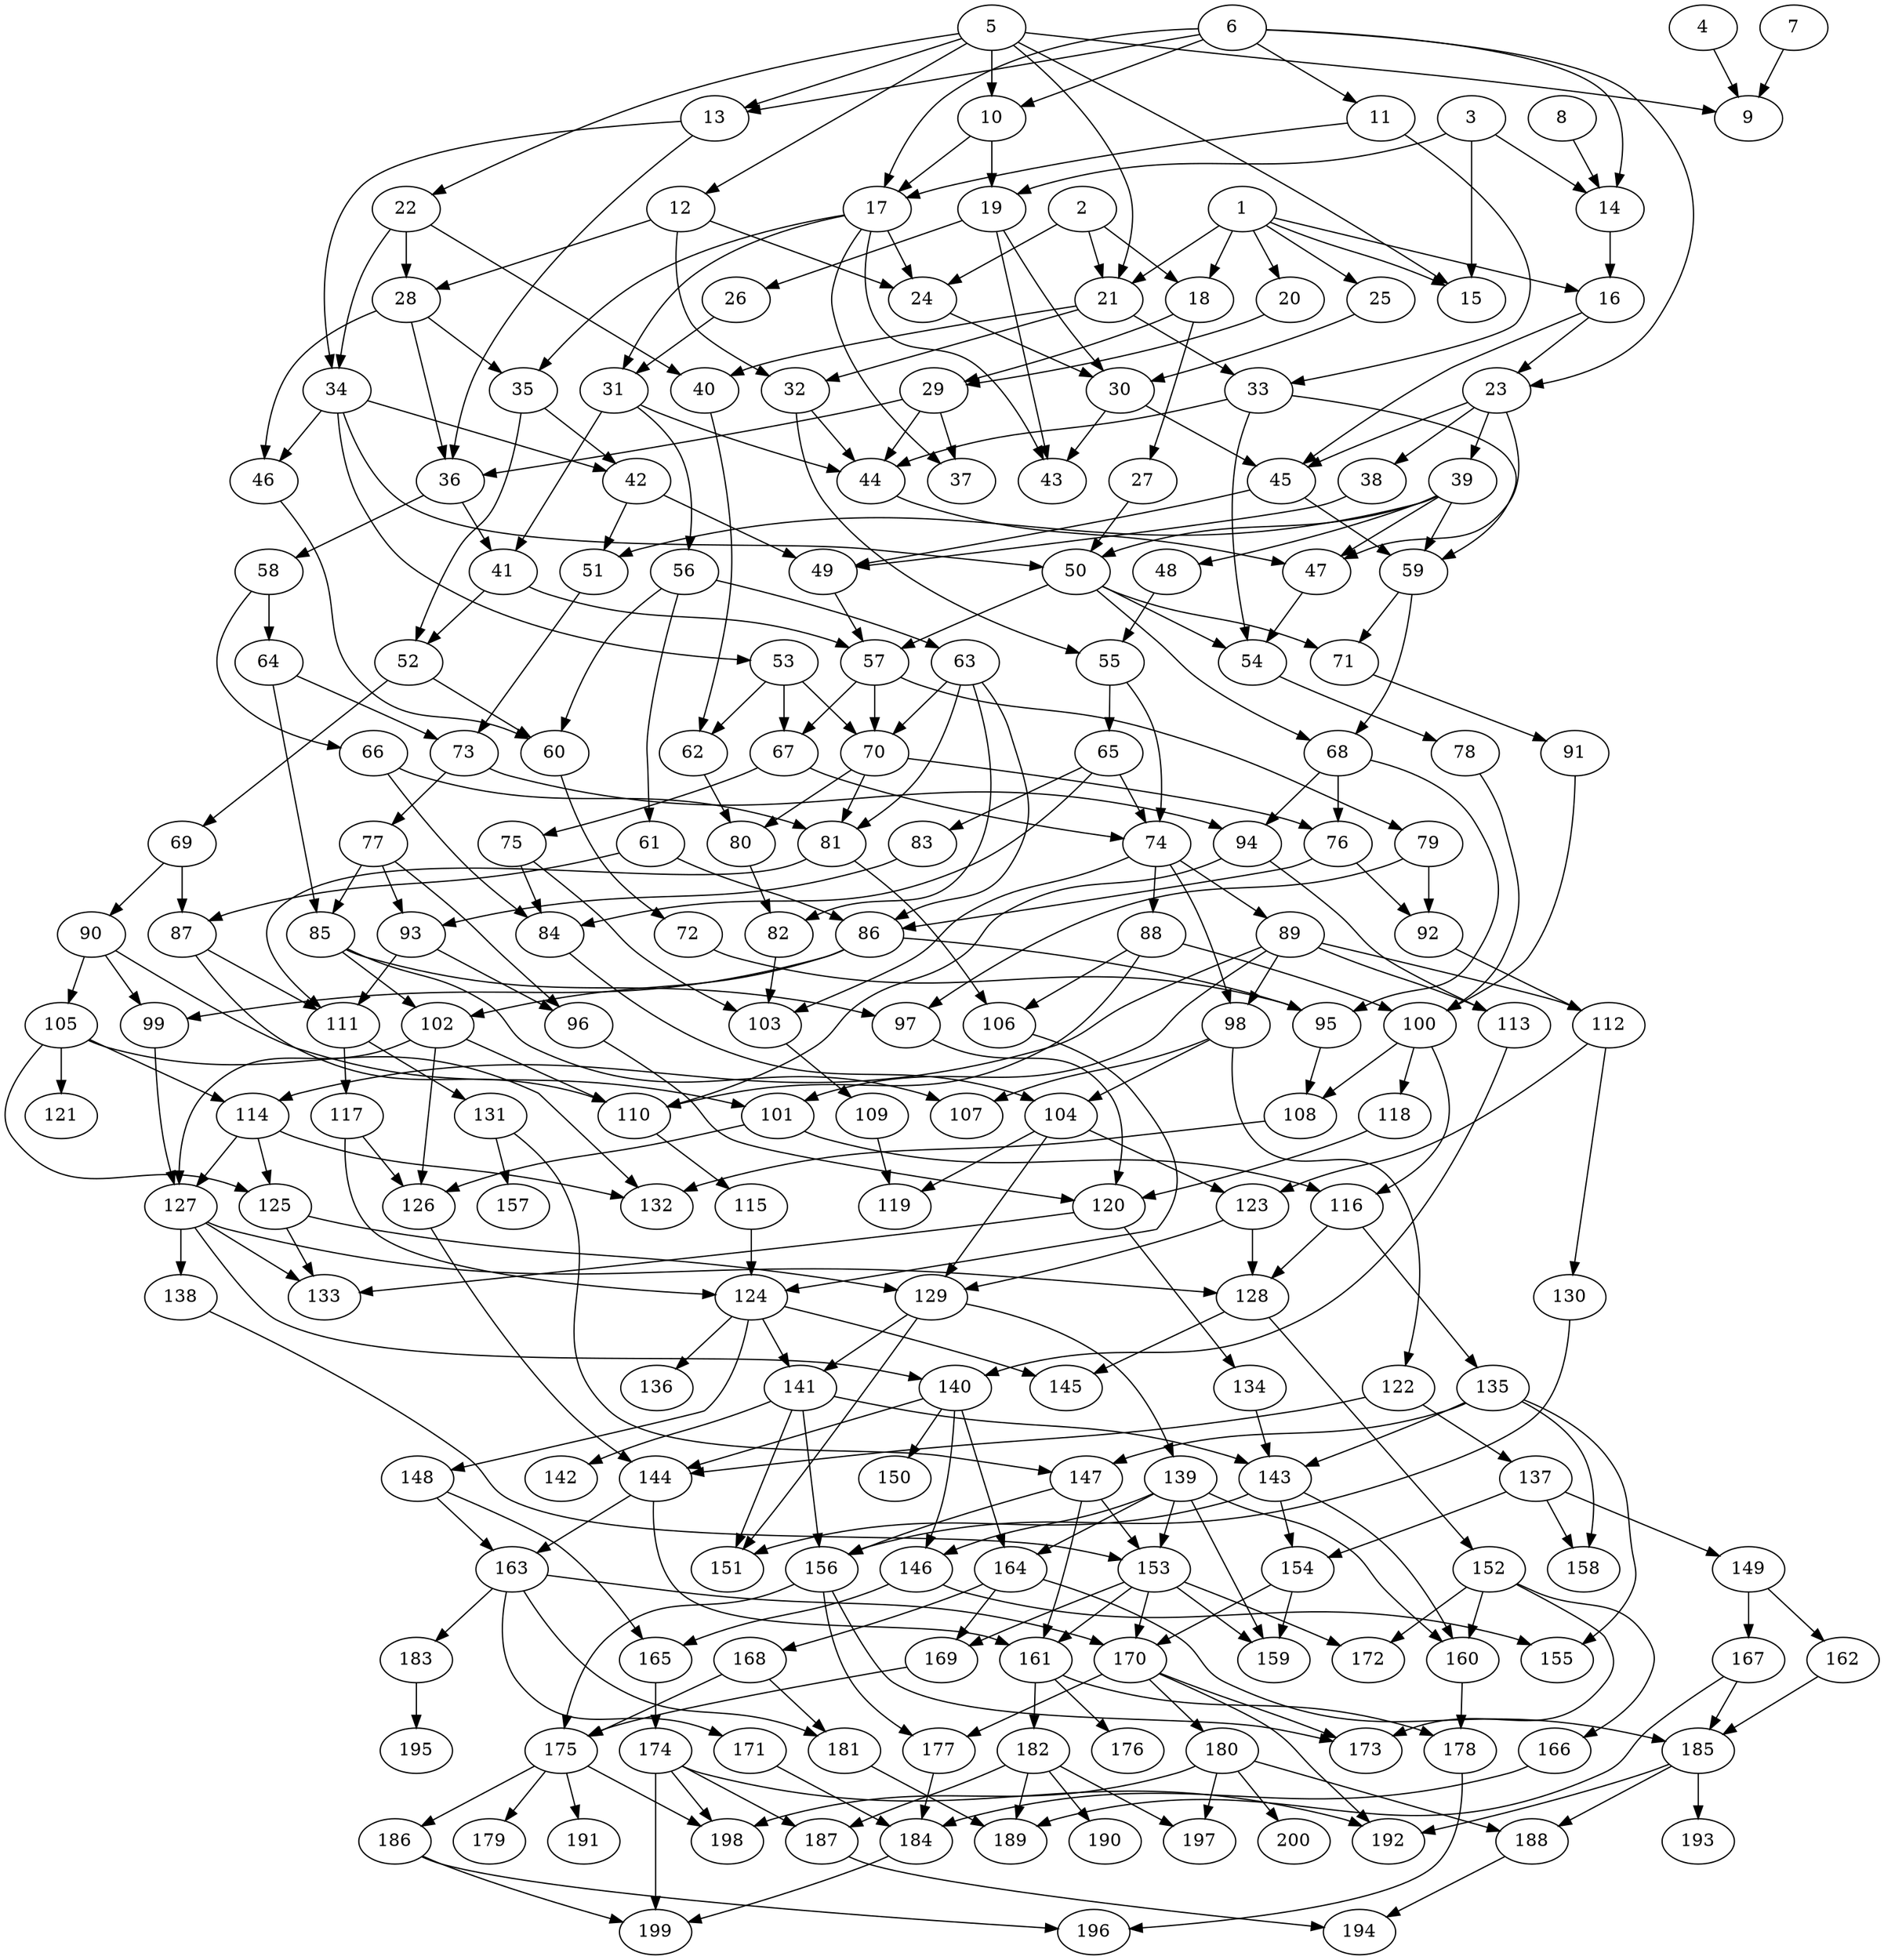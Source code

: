// DAG automatically generated by daggen at Wed Apr 12 12:21:06 2017
// ./daggen --dot -n 200 --jump=3 --fat=0.4 --regularity=0.8 --density=0.4 
digraph G {
  1 [size="231708616864", alpha="0.20"]
  1 -> 15 [size ="411041792"]
  1 -> 16 [size ="411041792"]
  1 -> 18 [size ="411041792"]
  1 -> 20 [size ="411041792"]
  1 -> 21 [size ="411041792"]
  1 -> 25 [size ="411041792"]
  2 [size="68719476736", alpha="0.07"]
  2 -> 18 [size ="134217728"]
  2 -> 21 [size ="134217728"]
  2 -> 24 [size ="134217728"]
  3 [size="8537896011", alpha="0.09"]
  3 -> 14 [size ="134217728"]
  3 -> 15 [size ="134217728"]
  3 -> 19 [size ="134217728"]
  4 [size="68719476736", alpha="0.16"]
  4 -> 9 [size ="134217728"]
  5 [size="26596246278", alpha="0.01"]
  5 -> 9 [size ="33554432"]
  5 -> 10 [size ="33554432"]
  5 -> 12 [size ="33554432"]
  5 -> 13 [size ="33554432"]
  5 -> 15 [size ="33554432"]
  5 -> 21 [size ="33554432"]
  5 -> 22 [size ="33554432"]
  6 [size="8589934592", alpha="0.01"]
  6 -> 10 [size ="33554432"]
  6 -> 11 [size ="33554432"]
  6 -> 13 [size ="33554432"]
  6 -> 14 [size ="33554432"]
  6 -> 17 [size ="33554432"]
  6 -> 23 [size ="33554432"]
  7 [size="28991029248", alpha="0.07"]
  7 -> 9 [size ="75497472"]
  8 [size="674391685344", alpha="0.06"]
  8 -> 14 [size ="536870912"]
  9 [size="617490016066", alpha="0.04"]
  10 [size="635607391068", alpha="0.19"]
  10 -> 17 [size ="536870912"]
  10 -> 19 [size ="536870912"]
  11 [size="12792844453", alpha="0.18"]
  11 -> 17 [size ="411041792"]
  11 -> 33 [size ="411041792"]
  12 [size="5552918663", alpha="0.09"]
  12 -> 24 [size ="209715200"]
  12 -> 28 [size ="209715200"]
  12 -> 32 [size ="209715200"]
  13 [size="782757789696", alpha="0.18"]
  13 -> 34 [size ="679477248"]
  13 -> 36 [size ="679477248"]
  14 [size="607635032108", alpha="0.16"]
  14 -> 16 [size ="536870912"]
  15 [size="3440156550", alpha="0.19"]
  16 [size="20109833018", alpha="0.00"]
  16 -> 23 [size ="33554432"]
  16 -> 45 [size ="33554432"]
  17 [size="520228846332", alpha="0.09"]
  17 -> 24 [size ="536870912"]
  17 -> 31 [size ="536870912"]
  17 -> 35 [size ="536870912"]
  17 -> 37 [size ="536870912"]
  17 -> 43 [size ="536870912"]
  18 [size="3938078380", alpha="0.17"]
  18 -> 27 [size ="75497472"]
  18 -> 29 [size ="75497472"]
  19 [size="97635203063", alpha="0.12"]
  19 -> 26 [size ="75497472"]
  19 -> 30 [size ="75497472"]
  19 -> 43 [size ="75497472"]
  20 [size="60400466649", alpha="0.00"]
  20 -> 29 [size ="75497472"]
  21 [size="382456825118", alpha="0.05"]
  21 -> 32 [size ="411041792"]
  21 -> 33 [size ="411041792"]
  21 -> 40 [size ="411041792"]
  22 [size="4080005453", alpha="0.08"]
  22 -> 28 [size ="75497472"]
  22 -> 34 [size ="75497472"]
  22 -> 40 [size ="75497472"]
  23 [size="28991029248", alpha="0.03"]
  23 -> 38 [size ="75497472"]
  23 -> 39 [size ="75497472"]
  23 -> 45 [size ="75497472"]
  23 -> 47 [size ="75497472"]
  24 [size="368293445632", alpha="0.05"]
  24 -> 30 [size ="411041792"]
  25 [size="52129492922", alpha="0.06"]
  25 -> 30 [size ="75497472"]
  26 [size="26831733232", alpha="0.08"]
  26 -> 31 [size ="75497472"]
  27 [size="1073741824000", alpha="0.03"]
  27 -> 50 [size ="838860800"]
  28 [size="134217728000", alpha="0.20"]
  28 -> 35 [size ="209715200"]
  28 -> 36 [size ="209715200"]
  28 -> 46 [size ="209715200"]
  29 [size="3830535216", alpha="0.12"]
  29 -> 36 [size ="301989888"]
  29 -> 37 [size ="301989888"]
  29 -> 44 [size ="301989888"]
  30 [size="1073741824000", alpha="0.01"]
  30 -> 43 [size ="838860800"]
  30 -> 45 [size ="838860800"]
  31 [size="231928233984", alpha="0.02"]
  31 -> 41 [size ="301989888"]
  31 -> 44 [size ="301989888"]
  31 -> 56 [size ="301989888"]
  32 [size="1073741824000", alpha="0.02"]
  32 -> 44 [size ="838860800"]
  32 -> 55 [size ="838860800"]
  33 [size="256486819151", alpha="0.19"]
  33 -> 44 [size ="679477248"]
  33 -> 54 [size ="679477248"]
  33 -> 59 [size ="679477248"]
  34 [size="68719476736", alpha="0.05"]
  34 -> 42 [size ="134217728"]
  34 -> 46 [size ="134217728"]
  34 -> 50 [size ="134217728"]
  34 -> 53 [size ="134217728"]
  35 [size="186280407530", alpha="0.19"]
  35 -> 42 [size ="301989888"]
  35 -> 52 [size ="301989888"]
  36 [size="68719476736", alpha="0.15"]
  36 -> 41 [size ="134217728"]
  36 -> 58 [size ="134217728"]
  37 [size="368293445632", alpha="0.11"]
  38 [size="231928233984", alpha="0.00"]
  38 -> 49 [size ="301989888"]
  39 [size="782757789696", alpha="0.16"]
  39 -> 47 [size ="679477248"]
  39 -> 48 [size ="679477248"]
  39 -> 50 [size ="679477248"]
  39 -> 51 [size ="679477248"]
  39 -> 59 [size ="679477248"]
  40 [size="28991029248", alpha="0.20"]
  40 -> 62 [size ="75497472"]
  41 [size="11020622127", alpha="0.18"]
  41 -> 52 [size ="411041792"]
  41 -> 57 [size ="411041792"]
  42 [size="1073741824000", alpha="0.10"]
  42 -> 49 [size ="838860800"]
  42 -> 51 [size ="838860800"]
  43 [size="15321618191", alpha="0.17"]
  44 [size="8589934592", alpha="0.15"]
  44 -> 47 [size ="33554432"]
  45 [size="478456892720", alpha="0.20"]
  45 -> 49 [size ="301989888"]
  45 -> 59 [size ="301989888"]
  46 [size="316538815528", alpha="0.04"]
  46 -> 60 [size ="209715200"]
  47 [size="287477225925", alpha="0.20"]
  47 -> 54 [size ="679477248"]
  48 [size="30377076678", alpha="0.07"]
  48 -> 55 [size ="536870912"]
  49 [size="4633831098", alpha="0.03"]
  49 -> 57 [size ="75497472"]
  50 [size="3750181706", alpha="0.17"]
  50 -> 54 [size ="134217728"]
  50 -> 57 [size ="134217728"]
  50 -> 68 [size ="134217728"]
  50 -> 71 [size ="134217728"]
  51 [size="7354030616", alpha="0.20"]
  51 -> 73 [size ="679477248"]
  52 [size="134217728000", alpha="0.18"]
  52 -> 60 [size ="209715200"]
  52 -> 69 [size ="209715200"]
  53 [size="1734575242", alpha="0.13"]
  53 -> 62 [size ="134217728"]
  53 -> 67 [size ="134217728"]
  53 -> 70 [size ="134217728"]
  54 [size="43053282586", alpha="0.16"]
  54 -> 78 [size ="33554432"]
  55 [size="8589934592", alpha="0.15"]
  55 -> 65 [size ="33554432"]
  55 -> 74 [size ="33554432"]
  56 [size="28650553586", alpha="0.18"]
  56 -> 60 [size ="536870912"]
  56 -> 61 [size ="536870912"]
  56 -> 63 [size ="536870912"]
  57 [size="549755813888", alpha="0.00"]
  57 -> 67 [size ="536870912"]
  57 -> 70 [size ="536870912"]
  57 -> 79 [size ="536870912"]
  58 [size="368293445632", alpha="0.11"]
  58 -> 64 [size ="411041792"]
  58 -> 66 [size ="411041792"]
  59 [size="20712800252", alpha="0.02"]
  59 -> 68 [size ="536870912"]
  59 -> 71 [size ="536870912"]
  60 [size="15279198272", alpha="0.03"]
  60 -> 72 [size ="679477248"]
  61 [size="305532929327", alpha="0.08"]
  61 -> 86 [size ="209715200"]
  61 -> 87 [size ="209715200"]
  62 [size="782757789696", alpha="0.17"]
  62 -> 80 [size ="679477248"]
  63 [size="231928233984", alpha="0.03"]
  63 -> 70 [size ="301989888"]
  63 -> 81 [size ="301989888"]
  63 -> 82 [size ="301989888"]
  63 -> 86 [size ="301989888"]
  64 [size="29785203747", alpha="0.12"]
  64 -> 73 [size ="679477248"]
  64 -> 85 [size ="679477248"]
  65 [size="10040016619", alpha="0.12"]
  65 -> 74 [size ="838860800"]
  65 -> 83 [size ="838860800"]
  65 -> 84 [size ="838860800"]
  66 [size="549755813888", alpha="0.09"]
  66 -> 81 [size ="536870912"]
  66 -> 84 [size ="536870912"]
  67 [size="1073741824000", alpha="0.17"]
  67 -> 74 [size ="838860800"]
  67 -> 75 [size ="838860800"]
  68 [size="782757789696", alpha="0.04"]
  68 -> 76 [size ="679477248"]
  68 -> 94 [size ="679477248"]
  68 -> 95 [size ="679477248"]
  69 [size="231928233984", alpha="0.06"]
  69 -> 87 [size ="301989888"]
  69 -> 90 [size ="301989888"]
  70 [size="231928233984", alpha="0.19"]
  70 -> 76 [size ="301989888"]
  70 -> 80 [size ="301989888"]
  70 -> 81 [size ="301989888"]
  71 [size="32455073538", alpha="0.13"]
  71 -> 91 [size ="679477248"]
  72 [size="134217728000", alpha="0.06"]
  72 -> 95 [size ="209715200"]
  73 [size="4163905079", alpha="0.19"]
  73 -> 77 [size ="75497472"]
  73 -> 94 [size ="75497472"]
  74 [size="68719476736", alpha="0.06"]
  74 -> 88 [size ="134217728"]
  74 -> 89 [size ="134217728"]
  74 -> 98 [size ="134217728"]
  74 -> 103 [size ="134217728"]
  75 [size="615327248614", alpha="0.09"]
  75 -> 84 [size ="411041792"]
  75 -> 103 [size ="411041792"]
  76 [size="115549975965", alpha="0.18"]
  76 -> 86 [size ="301989888"]
  76 -> 92 [size ="301989888"]
  77 [size="1073741824000", alpha="0.08"]
  77 -> 85 [size ="838860800"]
  77 -> 93 [size ="838860800"]
  77 -> 96 [size ="838860800"]
  78 [size="8589934592", alpha="0.18"]
  78 -> 100 [size ="33554432"]
  79 [size="8589934592", alpha="0.08"]
  79 -> 92 [size ="33554432"]
  79 -> 97 [size ="33554432"]
  80 [size="368293445632", alpha="0.16"]
  80 -> 82 [size ="411041792"]
  81 [size="368293445632", alpha="0.19"]
  81 -> 106 [size ="411041792"]
  81 -> 111 [size ="411041792"]
  82 [size="231928233984", alpha="0.01"]
  82 -> 103 [size ="301989888"]
  83 [size="628226597707", alpha="0.09"]
  83 -> 93 [size ="838860800"]
  84 [size="231928233984", alpha="0.08"]
  84 -> 104 [size ="301989888"]
  85 [size="11594507355", alpha="0.11"]
  85 -> 97 [size ="301989888"]
  85 -> 102 [size ="301989888"]
  85 -> 107 [size ="301989888"]
  86 [size="11140588054", alpha="0.18"]
  86 -> 95 [size ="679477248"]
  86 -> 99 [size ="679477248"]
  86 -> 102 [size ="679477248"]
  87 [size="3623599150", alpha="0.03"]
  87 -> 110 [size ="411041792"]
  87 -> 111 [size ="411041792"]
  88 [size="1100937628317", alpha="0.09"]
  88 -> 100 [size ="679477248"]
  88 -> 106 [size ="679477248"]
  88 -> 110 [size ="679477248"]
  89 [size="332537040430", alpha="0.19"]
  89 -> 98 [size ="301989888"]
  89 -> 101 [size ="301989888"]
  89 -> 112 [size ="301989888"]
  89 -> 113 [size ="301989888"]
  89 -> 114 [size ="301989888"]
  90 [size="583653473780", alpha="0.14"]
  90 -> 99 [size ="536870912"]
  90 -> 101 [size ="536870912"]
  90 -> 105 [size ="536870912"]
  91 [size="33451419975", alpha="0.09"]
  91 -> 100 [size ="838860800"]
  92 [size="549755813888", alpha="0.05"]
  92 -> 112 [size ="536870912"]
  93 [size="34187513250", alpha="0.18"]
  93 -> 96 [size ="33554432"]
  93 -> 111 [size ="33554432"]
  94 [size="385689285531", alpha="0.08"]
  94 -> 110 [size ="679477248"]
  94 -> 113 [size ="679477248"]
  95 [size="38763848532", alpha="0.01"]
  95 -> 108 [size ="134217728"]
  96 [size="1194976280", alpha="0.10"]
  96 -> 120 [size ="33554432"]
  97 [size="4420792891", alpha="0.17"]
  97 -> 120 [size ="75497472"]
  98 [size="11396199042", alpha="0.09"]
  98 -> 104 [size ="301989888"]
  98 -> 107 [size ="301989888"]
  98 -> 122 [size ="301989888"]
  99 [size="8589934592", alpha="0.17"]
  99 -> 127 [size ="33554432"]
  100 [size="3942009745", alpha="0.03"]
  100 -> 108 [size ="75497472"]
  100 -> 116 [size ="75497472"]
  100 -> 118 [size ="75497472"]
  101 [size="17297553706", alpha="0.06"]
  101 -> 116 [size ="301989888"]
  101 -> 126 [size ="301989888"]
  102 [size="92477308062", alpha="0.08"]
  102 -> 110 [size ="75497472"]
  102 -> 126 [size ="75497472"]
  102 -> 127 [size ="75497472"]
  103 [size="432813088345", alpha="0.18"]
  103 -> 109 [size ="679477248"]
  104 [size="42216509321", alpha="0.18"]
  104 -> 119 [size ="679477248"]
  104 -> 123 [size ="679477248"]
  104 -> 129 [size ="679477248"]
  105 [size="1041077355701", alpha="0.08"]
  105 -> 114 [size ="679477248"]
  105 -> 121 [size ="679477248"]
  105 -> 125 [size ="679477248"]
  105 -> 132 [size ="679477248"]
  106 [size="134217728000", alpha="0.11"]
  106 -> 124 [size ="209715200"]
  107 [size="1136854473146", alpha="0.02"]
  108 [size="267860528141", alpha="0.01"]
  108 -> 132 [size ="301989888"]
  109 [size="4461675670", alpha="0.10"]
  109 -> 119 [size ="209715200"]
  110 [size="8370905337", alpha="0.18"]
  110 -> 115 [size ="33554432"]
  111 [size="5362144530", alpha="0.03"]
  111 -> 117 [size ="209715200"]
  111 -> 131 [size ="209715200"]
  112 [size="66052579092", alpha="0.03"]
  112 -> 123 [size ="134217728"]
  112 -> 130 [size ="134217728"]
  113 [size="28991029248", alpha="0.11"]
  113 -> 140 [size ="75497472"]
  114 [size="8589934592", alpha="0.01"]
  114 -> 125 [size ="33554432"]
  114 -> 127 [size ="33554432"]
  114 -> 132 [size ="33554432"]
  115 [size="2564949943", alpha="0.14"]
  115 -> 124 [size ="75497472"]
  116 [size="23321247453", alpha="0.06"]
  116 -> 128 [size ="838860800"]
  116 -> 135 [size ="838860800"]
  117 [size="117627252827", alpha="0.13"]
  117 -> 124 [size ="411041792"]
  117 -> 126 [size ="411041792"]
  118 [size="79803607457", alpha="0.09"]
  118 -> 120 [size ="75497472"]
  119 [size="620173307915", alpha="0.05"]
  120 [size="461477402434", alpha="0.14"]
  120 -> 133 [size ="411041792"]
  120 -> 134 [size ="411041792"]
  121 [size="134217728000", alpha="0.11"]
  122 [size="68719476736", alpha="0.09"]
  122 -> 137 [size ="134217728"]
  122 -> 144 [size ="134217728"]
  123 [size="782757789696", alpha="0.15"]
  123 -> 128 [size ="679477248"]
  123 -> 129 [size ="679477248"]
  124 [size="41497157708", alpha="0.14"]
  124 -> 136 [size ="33554432"]
  124 -> 141 [size ="33554432"]
  124 -> 145 [size ="33554432"]
  124 -> 148 [size ="33554432"]
  125 [size="1073741824000", alpha="0.01"]
  125 -> 129 [size ="838860800"]
  125 -> 133 [size ="838860800"]
  126 [size="231928233984", alpha="0.10"]
  126 -> 144 [size ="301989888"]
  127 [size="23240421484", alpha="0.15"]
  127 -> 128 [size ="75497472"]
  127 -> 133 [size ="75497472"]
  127 -> 138 [size ="75497472"]
  127 -> 140 [size ="75497472"]
  128 [size="549755813888", alpha="0.04"]
  128 -> 145 [size ="536870912"]
  128 -> 152 [size ="536870912"]
  129 [size="3605853432", alpha="0.09"]
  129 -> 139 [size ="75497472"]
  129 -> 141 [size ="75497472"]
  129 -> 151 [size ="75497472"]
  130 [size="865787666", alpha="0.16"]
  130 -> 156 [size ="33554432"]
  131 [size="330052383", alpha="0.03"]
  131 -> 147 [size ="33554432"]
  131 -> 157 [size ="33554432"]
  132 [size="1073741824000", alpha="0.16"]
  133 [size="3032086440", alpha="0.19"]
  134 [size="609430176381", alpha="0.03"]
  134 -> 143 [size ="838860800"]
  135 [size="134217728000", alpha="0.03"]
  135 -> 143 [size ="209715200"]
  135 -> 147 [size ="209715200"]
  135 -> 155 [size ="209715200"]
  135 -> 158 [size ="209715200"]
  136 [size="134217728000", alpha="0.11"]
  137 [size="402067220", alpha="0.03"]
  137 -> 149 [size ="33554432"]
  137 -> 154 [size ="33554432"]
  137 -> 158 [size ="33554432"]
  138 [size="134217728000", alpha="0.09"]
  138 -> 153 [size ="209715200"]
  139 [size="1073741824000", alpha="0.16"]
  139 -> 146 [size ="838860800"]
  139 -> 153 [size ="838860800"]
  139 -> 159 [size ="838860800"]
  139 -> 160 [size ="838860800"]
  139 -> 164 [size ="838860800"]
  140 [size="21774245614", alpha="0.09"]
  140 -> 144 [size ="33554432"]
  140 -> 146 [size ="33554432"]
  140 -> 150 [size ="33554432"]
  140 -> 164 [size ="33554432"]
  141 [size="231928233984", alpha="0.09"]
  141 -> 142 [size ="301989888"]
  141 -> 143 [size ="301989888"]
  141 -> 151 [size ="301989888"]
  141 -> 156 [size ="301989888"]
  142 [size="38829570223", alpha="0.05"]
  143 [size="28616630952", alpha="0.11"]
  143 -> 151 [size ="33554432"]
  143 -> 154 [size ="33554432"]
  143 -> 160 [size ="33554432"]
  144 [size="1073741824000", alpha="0.01"]
  144 -> 161 [size ="838860800"]
  144 -> 163 [size ="838860800"]
  145 [size="7995389318", alpha="0.05"]
  146 [size="12974581338", alpha="0.17"]
  146 -> 155 [size ="838860800"]
  146 -> 165 [size ="838860800"]
  147 [size="228506929849", alpha="0.13"]
  147 -> 153 [size ="411041792"]
  147 -> 156 [size ="411041792"]
  147 -> 161 [size ="411041792"]
  148 [size="10218457781", alpha="0.03"]
  148 -> 163 [size ="411041792"]
  148 -> 165 [size ="411041792"]
  149 [size="549755813888", alpha="0.12"]
  149 -> 162 [size ="536870912"]
  149 -> 167 [size ="536870912"]
  150 [size="4085102570", alpha="0.11"]
  151 [size="11872366244", alpha="0.14"]
  152 [size="8589934592", alpha="0.17"]
  152 -> 160 [size ="33554432"]
  152 -> 166 [size ="33554432"]
  152 -> 172 [size ="33554432"]
  152 -> 173 [size ="33554432"]
  153 [size="108053263575", alpha="0.03"]
  153 -> 159 [size ="75497472"]
  153 -> 161 [size ="75497472"]
  153 -> 169 [size ="75497472"]
  153 -> 170 [size ="75497472"]
  153 -> 172 [size ="75497472"]
  154 [size="1720859264", alpha="0.14"]
  154 -> 159 [size ="33554432"]
  154 -> 170 [size ="33554432"]
  155 [size="8589934592", alpha="0.13"]
  156 [size="28571874762", alpha="0.15"]
  156 -> 173 [size ="838860800"]
  156 -> 175 [size ="838860800"]
  156 -> 177 [size ="838860800"]
  157 [size="947354183", alpha="0.09"]
  158 [size="7275221847", alpha="0.06"]
  159 [size="1769669012", alpha="0.09"]
  160 [size="91347367178", alpha="0.07"]
  160 -> 178 [size ="75497472"]
  161 [size="16928400822", alpha="0.17"]
  161 -> 176 [size ="536870912"]
  161 -> 178 [size ="536870912"]
  161 -> 182 [size ="536870912"]
  162 [size="28991029248", alpha="0.04"]
  162 -> 185 [size ="75497472"]
  163 [size="100579474994", alpha="0.04"]
  163 -> 170 [size ="75497472"]
  163 -> 171 [size ="75497472"]
  163 -> 181 [size ="75497472"]
  163 -> 183 [size ="75497472"]
  164 [size="223975966958", alpha="0.07"]
  164 -> 168 [size ="209715200"]
  164 -> 169 [size ="209715200"]
  164 -> 185 [size ="209715200"]
  165 [size="20422189184", alpha="0.11"]
  165 -> 174 [size ="838860800"]
  166 [size="231928233984", alpha="0.18"]
  166 -> 184 [size ="301989888"]
  167 [size="31480788294", alpha="0.18"]
  167 -> 185 [size ="536870912"]
  167 -> 189 [size ="536870912"]
  168 [size="549755813888", alpha="0.09"]
  168 -> 175 [size ="536870912"]
  168 -> 181 [size ="536870912"]
  169 [size="34592044666", alpha="0.05"]
  169 -> 175 [size ="33554432"]
  170 [size="4098423997", alpha="0.08"]
  170 -> 173 [size ="75497472"]
  170 -> 177 [size ="75497472"]
  170 -> 180 [size ="75497472"]
  170 -> 192 [size ="75497472"]
  171 [size="549755813888", alpha="0.01"]
  171 -> 184 [size ="536870912"]
  172 [size="30659735341", alpha="0.19"]
  173 [size="13077743678", alpha="0.05"]
  174 [size="25574385184", alpha="0.14"]
  174 -> 187 [size ="838860800"]
  174 -> 192 [size ="838860800"]
  174 -> 198 [size ="838860800"]
  174 -> 199 [size ="838860800"]
  175 [size="4812590612", alpha="0.20"]
  175 -> 179 [size ="134217728"]
  175 -> 186 [size ="134217728"]
  175 -> 191 [size ="134217728"]
  175 -> 198 [size ="134217728"]
  176 [size="28991029248", alpha="0.05"]
  177 [size="371748863735", alpha="0.13"]
  177 -> 184 [size ="301989888"]
  178 [size="668708627639", alpha="0.05"]
  178 -> 196 [size ="411041792"]
  179 [size="134991496860", alpha="0.06"]
  180 [size="3748003238", alpha="0.18"]
  180 -> 188 [size ="75497472"]
  180 -> 197 [size ="75497472"]
  180 -> 198 [size ="75497472"]
  180 -> 200 [size ="75497472"]
  181 [size="43762043025", alpha="0.18"]
  181 -> 189 [size ="838860800"]
  182 [size="28991029248", alpha="0.10"]
  182 -> 187 [size ="75497472"]
  182 -> 189 [size ="75497472"]
  182 -> 190 [size ="75497472"]
  182 -> 197 [size ="75497472"]
  183 [size="283710674857", alpha="0.20"]
  183 -> 195 [size ="679477248"]
  184 [size="1354289828507", alpha="0.08"]
  184 -> 199 [size ="838860800"]
  185 [size="688950449928", alpha="0.05"]
  185 -> 188 [size ="536870912"]
  185 -> 192 [size ="536870912"]
  185 -> 193 [size ="536870912"]
  186 [size="200442131812", alpha="0.01"]
  186 -> 196 [size ="536870912"]
  186 -> 199 [size ="536870912"]
  187 [size="753610826800", alpha="0.17"]
  187 -> 194 [size ="536870912"]
  188 [size="368293445632", alpha="0.10"]
  188 -> 194 [size ="411041792"]
  189 [size="134217728000", alpha="0.12"]
  190 [size="199720928676", alpha="0.02"]
  191 [size="1398713573", alpha="0.01"]
  192 [size="8154200709", alpha="0.04"]
  193 [size="1211281426", alpha="0.16"]
  194 [size="24721409732", alpha="0.07"]
  195 [size="549755813888", alpha="0.06"]
  196 [size="782757789696", alpha="0.06"]
  197 [size="782757789696", alpha="0.03"]
  198 [size="111832896325", alpha="0.06"]
  199 [size="11436816055", alpha="0.03"]
  200 [size="549755813888", alpha="0.15"]
}
